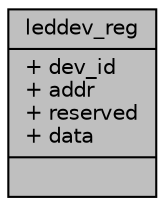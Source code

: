digraph "leddev_reg"
{
 // INTERACTIVE_SVG=YES
 // LATEX_PDF_SIZE
  bgcolor="transparent";
  edge [fontname="Helvetica",fontsize="10",labelfontname="Helvetica",labelfontsize="10"];
  node [fontname="Helvetica",fontsize="10",shape=record];
  Node1 [label="{leddev_reg\n|+ dev_id\l+ addr\l+ reserved\l+ data\l|}",height=0.2,width=0.4,color="black", fillcolor="grey75", style="filled", fontcolor="black",tooltip=" "];
}
